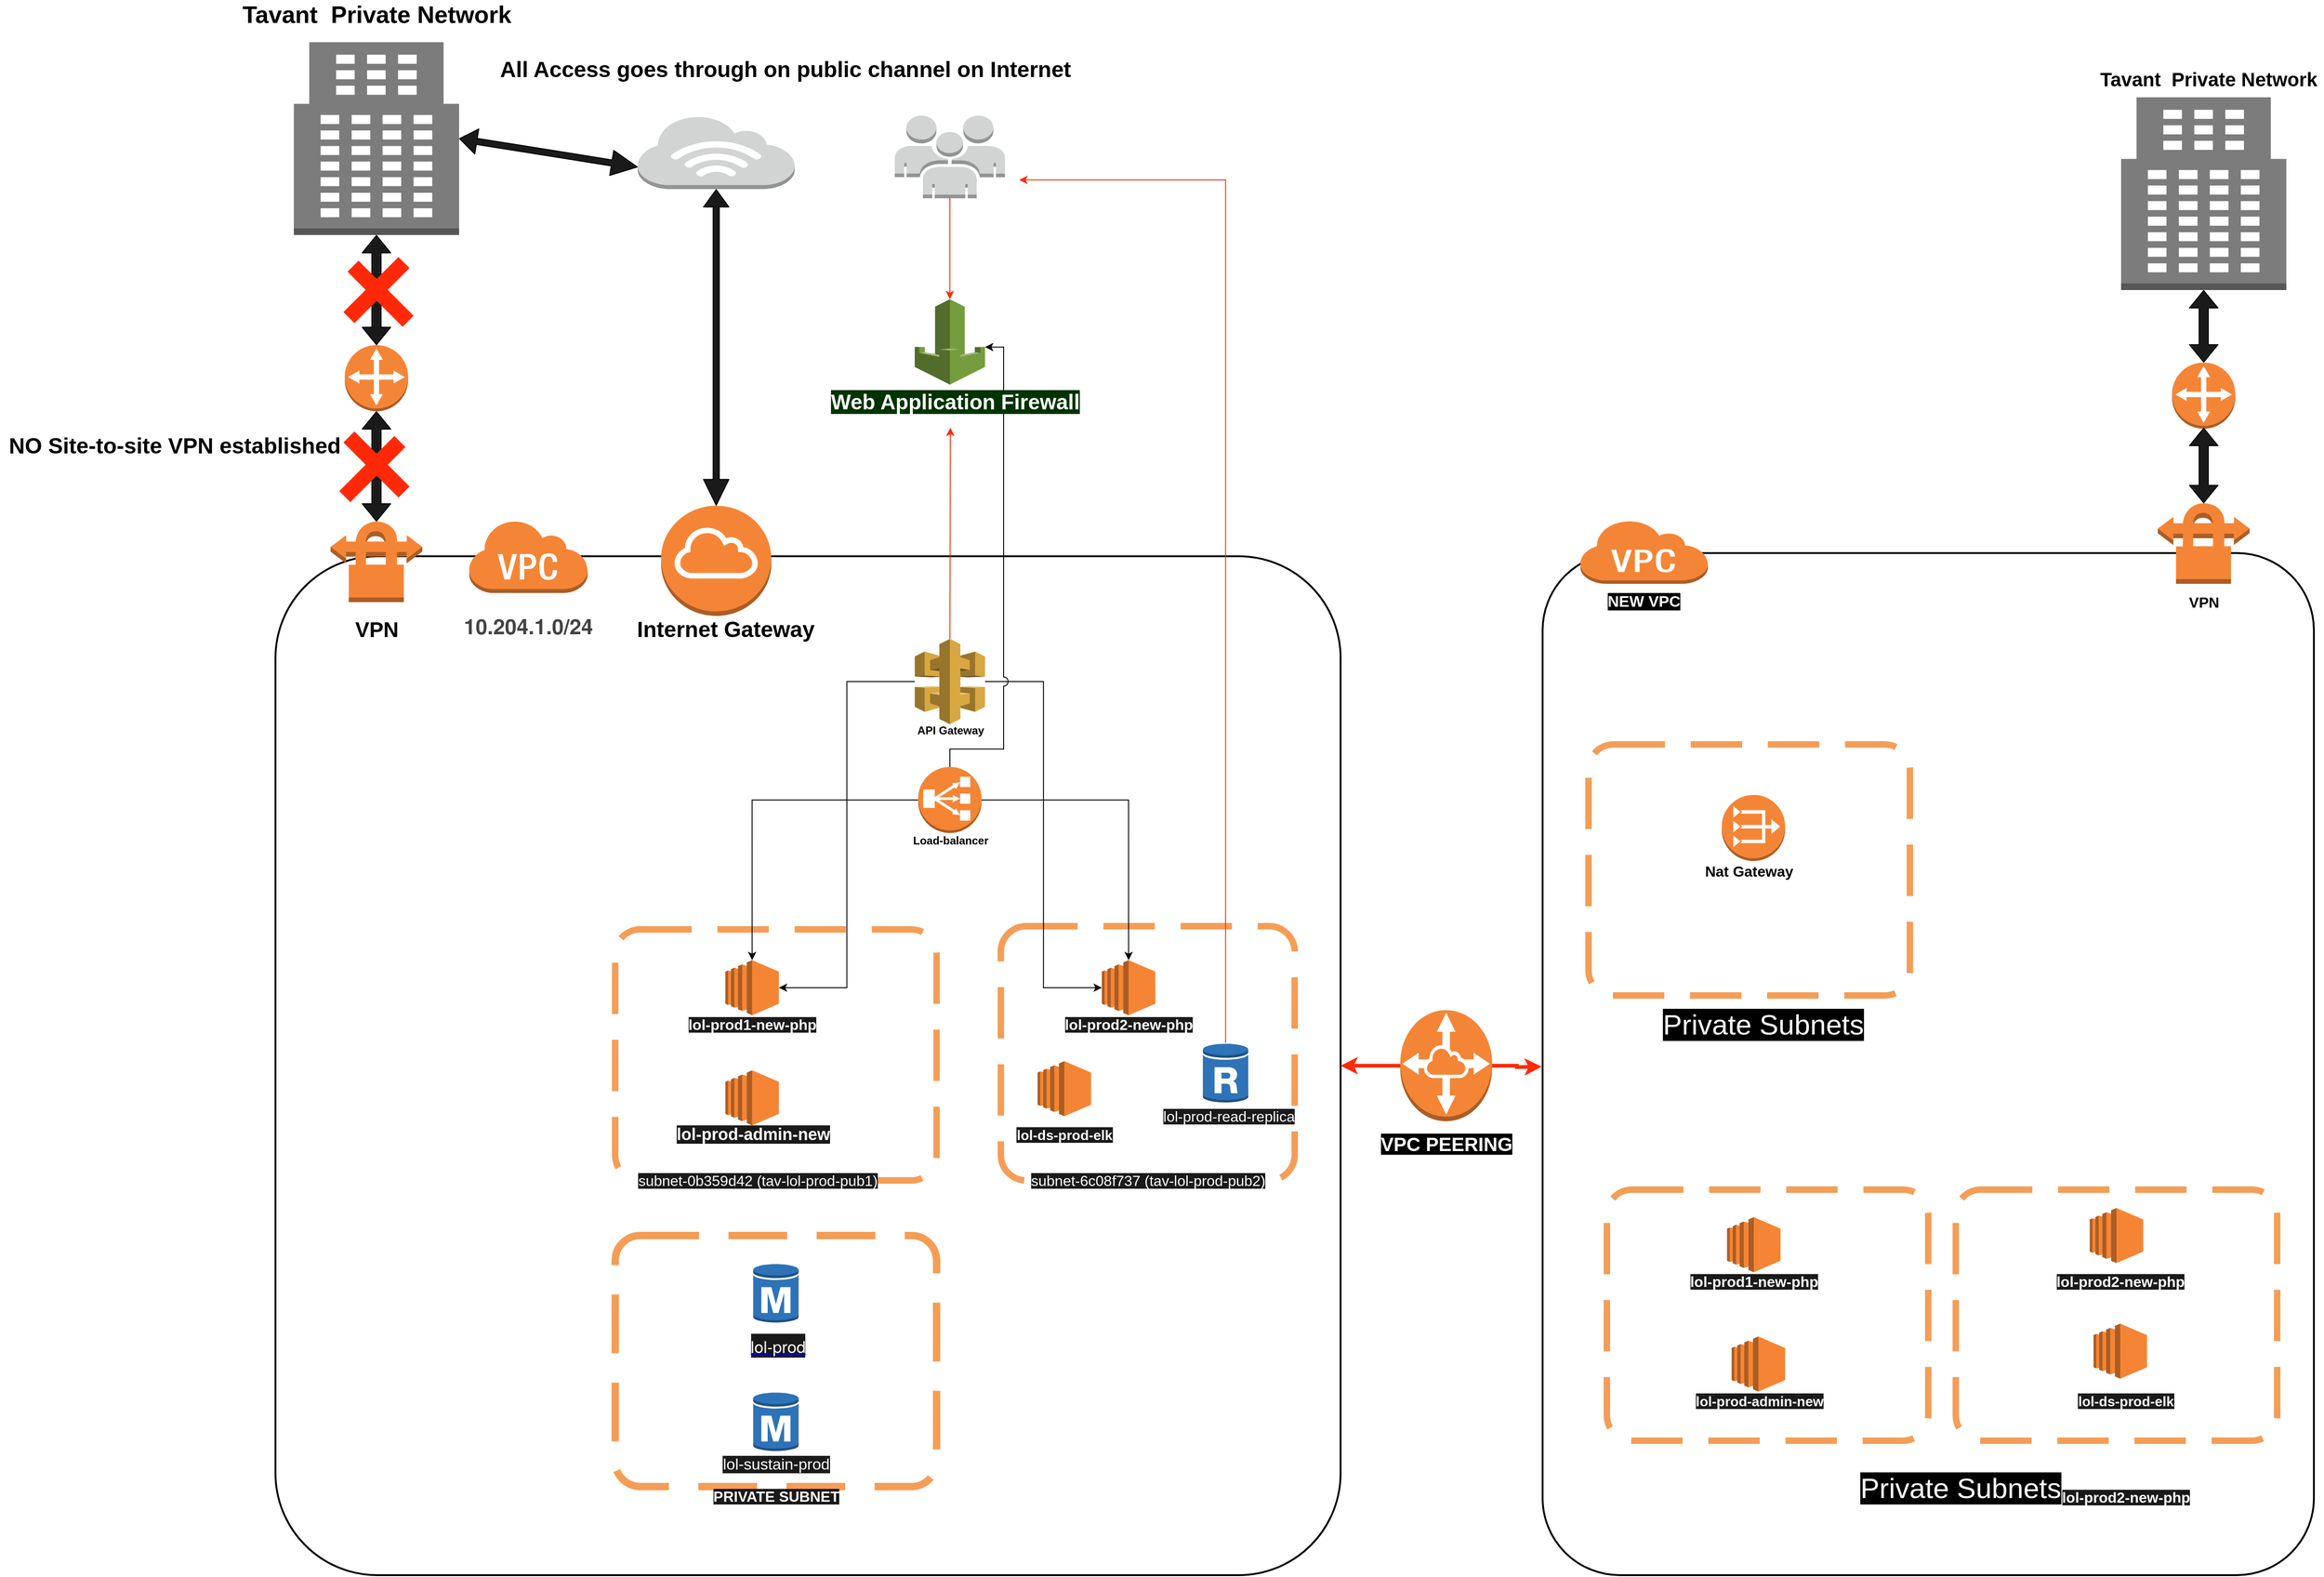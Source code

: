 <mxfile version="12.5.5" type="github">
  <diagram id="VizhE4WXQ0yg8m409w3I" name="Page-1">
    <mxGraphModel dx="3694" dy="2756" grid="1" gridSize="10" guides="1" tooltips="1" connect="1" arrows="1" fold="1" page="1" pageScale="1" pageWidth="850" pageHeight="1100" math="0" shadow="0">
      <root>
        <mxCell id="0"/>
        <mxCell id="1" parent="0"/>
        <mxCell id="-mTtcIy8Ia6xsH1GECDK-1" value="" style="rounded=1;arcSize=10;fillColor=none;gradientColor=none;strokeWidth=2;" parent="1" vertex="1">
          <mxGeometry x="-330" y="-240" width="1160" height="1110" as="geometry"/>
        </mxCell>
        <mxCell id="-mTtcIy8Ia6xsH1GECDK-21" value="" style="rounded=1;arcSize=10;dashed=1;strokeColor=#F59D56;fillColor=none;gradientColor=none;dashPattern=8 4;strokeWidth=8;" parent="1" vertex="1">
          <mxGeometry x="40" y="500" width="350" height="273.5" as="geometry"/>
        </mxCell>
        <mxCell id="-mTtcIy8Ia6xsH1GECDK-2" value="" style="rounded=1;arcSize=10;dashed=1;strokeColor=#F59D56;fillColor=none;gradientColor=none;dashPattern=8 4;strokeWidth=7;" parent="1" vertex="1">
          <mxGeometry x="40" y="166.5" width="350" height="273.5" as="geometry"/>
        </mxCell>
        <mxCell id="-mTtcIy8Ia6xsH1GECDK-3" value="" style="rounded=1;arcSize=10;dashed=1;strokeColor=#F59D56;fillColor=none;gradientColor=none;dashPattern=8 4;strokeWidth=7;" parent="1" vertex="1">
          <mxGeometry x="460" y="163" width="320" height="277" as="geometry"/>
        </mxCell>
        <mxCell id="-mTtcIy8Ia6xsH1GECDK-6" value="" style="outlineConnect=0;dashed=0;verticalLabelPosition=bottom;verticalAlign=top;align=center;html=1;shape=mxgraph.aws3.rds_db_instance;fillColor=#2E73B8;gradientColor=none;" parent="1" vertex="1">
          <mxGeometry x="190.25" y="530" width="49.5" height="66" as="geometry"/>
        </mxCell>
        <mxCell id="-mTtcIy8Ia6xsH1GECDK-11" value="&lt;font style=&quot;font-size: 16px ; background-color: rgb(26 , 26 , 26)&quot; color=&quot;#ffffff&quot;&gt;subnet-0b359d42 (tav-lol-prod-pub1)&lt;/font&gt;" style="text;html=1;align=center;verticalAlign=middle;resizable=0;points=[];autosize=1;" parent="1" vertex="1">
          <mxGeometry x="55" y="430" width="280" height="20" as="geometry"/>
        </mxCell>
        <mxCell id="-mTtcIy8Ia6xsH1GECDK-12" value="&lt;font style=&quot;font-size: 16px ; background-color: rgb(26 , 26 , 26)&quot; color=&quot;#ffffff&quot;&gt;subnet-6c08f737 (tav-lol-prod-pub2)&lt;/font&gt;" style="text;html=1;align=center;verticalAlign=middle;resizable=0;points=[];autosize=1;" parent="1" vertex="1">
          <mxGeometry x="485" y="430" width="270" height="20" as="geometry"/>
        </mxCell>
        <mxCell id="-mTtcIy8Ia6xsH1GECDK-13" value="" style="outlineConnect=0;dashed=0;verticalLabelPosition=bottom;verticalAlign=top;align=center;html=1;shape=mxgraph.aws3.ec2;fillColor=#F58534;gradientColor=none;" parent="1" vertex="1">
          <mxGeometry x="160" y="320" width="58.25" height="60" as="geometry"/>
        </mxCell>
        <mxCell id="-mTtcIy8Ia6xsH1GECDK-14" value="" style="outlineConnect=0;dashed=0;verticalLabelPosition=bottom;verticalAlign=top;align=center;html=1;shape=mxgraph.aws3.ec2;fillColor=#F58534;gradientColor=none;" parent="1" vertex="1">
          <mxGeometry x="160" y="200" width="58.25" height="60" as="geometry"/>
        </mxCell>
        <mxCell id="-mTtcIy8Ia6xsH1GECDK-15" value="" style="outlineConnect=0;dashed=0;verticalLabelPosition=bottom;verticalAlign=top;align=center;html=1;shape=mxgraph.aws3.ec2;fillColor=#F58534;gradientColor=none;" parent="1" vertex="1">
          <mxGeometry x="500" y="310" width="58.25" height="60" as="geometry"/>
        </mxCell>
        <mxCell id="-mTtcIy8Ia6xsH1GECDK-16" value="" style="outlineConnect=0;dashed=0;verticalLabelPosition=bottom;verticalAlign=top;align=center;html=1;shape=mxgraph.aws3.ec2;fillColor=#F58534;gradientColor=none;" parent="1" vertex="1">
          <mxGeometry x="570" y="200" width="58.25" height="60" as="geometry"/>
        </mxCell>
        <mxCell id="-mTtcIy8Ia6xsH1GECDK-17" value="&lt;b&gt;&lt;font style=&quot;font-size: 15px ; background-color: rgb(26 , 26 , 26)&quot; color=&quot;#ffffff&quot;&gt;lol-ds-prod-elk&lt;/font&gt;&lt;/b&gt;" style="text;html=1;align=center;verticalAlign=middle;resizable=0;points=[];autosize=1;" parent="1" vertex="1">
          <mxGeometry x="469.13" y="380" width="120" height="20" as="geometry"/>
        </mxCell>
        <mxCell id="-mTtcIy8Ia6xsH1GECDK-18" value="&lt;b&gt;&lt;font style=&quot;background-color: rgb(26 , 26 , 26) ; font-size: 18px&quot; color=&quot;#ffffff&quot;&gt;lol-prod-admin-new&lt;/font&gt;&lt;/b&gt;" style="text;html=1;align=center;verticalAlign=middle;resizable=0;points=[];autosize=1;" parent="1" vertex="1">
          <mxGeometry x="100" y="380" width="180" height="20" as="geometry"/>
        </mxCell>
        <mxCell id="-mTtcIy8Ia6xsH1GECDK-19" value="&lt;b&gt;&lt;font style=&quot;font-size: 16px ; background-color: rgb(26 , 26 , 26)&quot; color=&quot;#ffffff&quot;&gt;lol-prod1-new-php&lt;/font&gt;&lt;/b&gt;" style="text;html=1;align=center;verticalAlign=middle;resizable=0;points=[];autosize=1;" parent="1" vertex="1">
          <mxGeometry x="109.13" y="260" width="160" height="20" as="geometry"/>
        </mxCell>
        <mxCell id="-mTtcIy8Ia6xsH1GECDK-20" value="&lt;b&gt;&lt;font style=&quot;font-size: 16px ; background-color: rgb(26 , 26 , 26)&quot; color=&quot;#ffffff&quot;&gt;lol-prod2-new-php&lt;/font&gt;&lt;/b&gt;" style="text;html=1;align=center;verticalAlign=middle;resizable=0;points=[];autosize=1;" parent="1" vertex="1">
          <mxGeometry x="519.12" y="260" width="160" height="20" as="geometry"/>
        </mxCell>
        <mxCell id="-mTtcIy8Ia6xsH1GECDK-22" value="" style="outlineConnect=0;dashed=0;verticalLabelPosition=bottom;verticalAlign=top;align=center;html=1;shape=mxgraph.aws3.rds_db_instance;fillColor=#2E73B8;gradientColor=none;" parent="1" vertex="1">
          <mxGeometry x="190.25" y="670" width="49.5" height="66" as="geometry"/>
        </mxCell>
        <mxCell id="-mTtcIy8Ia6xsH1GECDK-81" style="edgeStyle=orthogonalEdgeStyle;rounded=0;jumpStyle=arc;jumpSize=10;orthogonalLoop=1;jettySize=auto;html=1;strokeColor=#FF2908;strokeWidth=1;fillColor=#1A1A1A;" parent="1" source="-mTtcIy8Ia6xsH1GECDK-23" edge="1">
          <mxGeometry relative="1" as="geometry">
            <mxPoint x="480" y="-650" as="targetPoint"/>
            <Array as="points">
              <mxPoint x="705" y="-650"/>
              <mxPoint x="480" y="-650"/>
            </Array>
          </mxGeometry>
        </mxCell>
        <mxCell id="-mTtcIy8Ia6xsH1GECDK-23" value="" style="outlineConnect=0;dashed=0;verticalLabelPosition=bottom;verticalAlign=top;align=center;html=1;shape=mxgraph.aws3.rds_db_instance_read_replica;fillColor=#2E73B8;gradientColor=none;" parent="1" vertex="1">
          <mxGeometry x="680" y="290" width="49.5" height="66" as="geometry"/>
        </mxCell>
        <mxCell id="-mTtcIy8Ia6xsH1GECDK-30" style="edgeStyle=orthogonalEdgeStyle;rounded=0;orthogonalLoop=1;jettySize=auto;html=1;entryX=1;entryY=0.5;entryDx=0;entryDy=0;entryPerimeter=0;" parent="1" source="-mTtcIy8Ia6xsH1GECDK-24" target="-mTtcIy8Ia6xsH1GECDK-14" edge="1">
          <mxGeometry relative="1" as="geometry"/>
        </mxCell>
        <mxCell id="-mTtcIy8Ia6xsH1GECDK-31" style="edgeStyle=orthogonalEdgeStyle;rounded=0;orthogonalLoop=1;jettySize=auto;html=1;entryX=0;entryY=0.5;entryDx=0;entryDy=0;entryPerimeter=0;jumpStyle=arc;jumpSize=10;" parent="1" source="-mTtcIy8Ia6xsH1GECDK-24" target="-mTtcIy8Ia6xsH1GECDK-16" edge="1">
          <mxGeometry relative="1" as="geometry"/>
        </mxCell>
        <mxCell id="-mTtcIy8Ia6xsH1GECDK-104" style="edgeStyle=orthogonalEdgeStyle;rounded=0;jumpStyle=arc;jumpSize=10;orthogonalLoop=1;jettySize=auto;html=1;strokeColor=#FF2908;strokeWidth=1;fillColor=#1A1A1A;" parent="1" source="-mTtcIy8Ia6xsH1GECDK-24" edge="1">
          <mxGeometry relative="1" as="geometry">
            <mxPoint x="405" y="-380" as="targetPoint"/>
          </mxGeometry>
        </mxCell>
        <mxCell id="-mTtcIy8Ia6xsH1GECDK-24" value="" style="outlineConnect=0;dashed=0;verticalLabelPosition=bottom;verticalAlign=top;align=center;html=1;shape=mxgraph.aws3.api_gateway;fillColor=#D9A741;gradientColor=none;" parent="1" vertex="1">
          <mxGeometry x="366.25" y="-150" width="76.5" height="93" as="geometry"/>
        </mxCell>
        <mxCell id="-mTtcIy8Ia6xsH1GECDK-28" style="edgeStyle=orthogonalEdgeStyle;rounded=0;orthogonalLoop=1;jettySize=auto;html=1;entryX=0.5;entryY=0;entryDx=0;entryDy=0;entryPerimeter=0;" parent="1" source="-mTtcIy8Ia6xsH1GECDK-26" target="-mTtcIy8Ia6xsH1GECDK-16" edge="1">
          <mxGeometry relative="1" as="geometry"/>
        </mxCell>
        <mxCell id="-mTtcIy8Ia6xsH1GECDK-29" style="edgeStyle=orthogonalEdgeStyle;rounded=0;orthogonalLoop=1;jettySize=auto;html=1;entryX=0.5;entryY=0;entryDx=0;entryDy=0;entryPerimeter=0;" parent="1" source="-mTtcIy8Ia6xsH1GECDK-26" target="-mTtcIy8Ia6xsH1GECDK-14" edge="1">
          <mxGeometry relative="1" as="geometry"/>
        </mxCell>
        <mxCell id="-mTtcIy8Ia6xsH1GECDK-33" style="edgeStyle=orthogonalEdgeStyle;rounded=0;jumpStyle=arc;jumpSize=10;orthogonalLoop=1;jettySize=auto;html=1;entryX=1;entryY=0.56;entryDx=0;entryDy=0;entryPerimeter=0;" parent="1" source="-mTtcIy8Ia6xsH1GECDK-26" target="-mTtcIy8Ia6xsH1GECDK-102" edge="1">
          <mxGeometry relative="1" as="geometry">
            <mxPoint x="470" y="-380" as="targetPoint"/>
            <Array as="points">
              <mxPoint x="405" y="-30"/>
              <mxPoint x="463" y="-30"/>
              <mxPoint x="463" y="-468"/>
            </Array>
          </mxGeometry>
        </mxCell>
        <mxCell id="-mTtcIy8Ia6xsH1GECDK-26" value="" style="outlineConnect=0;dashed=0;verticalLabelPosition=bottom;verticalAlign=top;align=center;html=1;shape=mxgraph.aws3.classic_load_balancer;fillColor=#F58534;gradientColor=none;" parent="1" vertex="1">
          <mxGeometry x="370" y="-10.5" width="69" height="72" as="geometry"/>
        </mxCell>
        <mxCell id="-mTtcIy8Ia6xsH1GECDK-105" style="edgeStyle=orthogonalEdgeStyle;rounded=0;jumpStyle=arc;jumpSize=10;orthogonalLoop=1;jettySize=auto;html=1;entryX=0.5;entryY=0;entryDx=0;entryDy=0;entryPerimeter=0;strokeColor=#FF2908;strokeWidth=1;fillColor=#1A1A1A;" parent="1" source="-mTtcIy8Ia6xsH1GECDK-36" target="-mTtcIy8Ia6xsH1GECDK-102" edge="1">
          <mxGeometry relative="1" as="geometry"/>
        </mxCell>
        <mxCell id="-mTtcIy8Ia6xsH1GECDK-36" value="" style="outlineConnect=0;dashed=0;verticalLabelPosition=bottom;verticalAlign=top;align=center;html=1;shape=mxgraph.aws3.users;fillColor=#D2D3D3;gradientColor=none;" parent="1" vertex="1">
          <mxGeometry x="344.5" y="-720" width="120" height="90" as="geometry"/>
        </mxCell>
        <mxCell id="-mTtcIy8Ia6xsH1GECDK-37" value="&lt;b&gt;API Gateway&lt;/b&gt;" style="text;html=1;align=center;verticalAlign=middle;resizable=0;points=[];autosize=1;" parent="1" vertex="1">
          <mxGeometry x="359.5" y="-60" width="90" height="20" as="geometry"/>
        </mxCell>
        <mxCell id="-mTtcIy8Ia6xsH1GECDK-38" value="&lt;b&gt;Load-balancer&lt;/b&gt;" style="text;html=1;align=center;verticalAlign=middle;resizable=0;points=[];autosize=1;" parent="1" vertex="1">
          <mxGeometry x="354.5" y="60" width="100" height="20" as="geometry"/>
        </mxCell>
        <mxCell id="-mTtcIy8Ia6xsH1GECDK-41" value="" style="outlineConnect=0;dashed=0;verticalLabelPosition=bottom;verticalAlign=top;align=center;html=1;shape=mxgraph.aws3.office_building;fillColor=#7D7C7C;gradientColor=none;" parent="1" vertex="1">
          <mxGeometry x="-310" y="-800" width="180" height="210" as="geometry"/>
        </mxCell>
        <mxCell id="-mTtcIy8Ia6xsH1GECDK-42" value="&lt;font size=&quot;1&quot;&gt;&lt;b style=&quot;font-size: 26px&quot;&gt;Tavant&amp;nbsp; Private Network&lt;/b&gt;&lt;/font&gt;" style="text;html=1;align=center;verticalAlign=middle;resizable=0;points=[];autosize=1;" parent="1" vertex="1">
          <mxGeometry x="-375" y="-845" width="310" height="30" as="geometry"/>
        </mxCell>
        <mxCell id="-mTtcIy8Ia6xsH1GECDK-43" value="" style="outlineConnect=0;dashed=0;verticalLabelPosition=bottom;verticalAlign=top;align=center;html=1;shape=mxgraph.aws3.vpn_connection;fillColor=#F58536;gradientColor=none;" parent="1" vertex="1">
          <mxGeometry x="-270" y="-280" width="100" height="90" as="geometry"/>
        </mxCell>
        <mxCell id="-mTtcIy8Ia6xsH1GECDK-44" value="" style="shape=flexArrow;endArrow=classic;startArrow=classic;html=1;entryX=0.5;entryY=0.025;entryDx=0;entryDy=0;entryPerimeter=0;fillColor=#1A1A1A;" parent="1" source="-mTtcIy8Ia6xsH1GECDK-56" target="-mTtcIy8Ia6xsH1GECDK-43" edge="1">
          <mxGeometry width="50" height="50" relative="1" as="geometry">
            <mxPoint x="-220" y="-440" as="sourcePoint"/>
            <mxPoint x="-330" y="-430" as="targetPoint"/>
          </mxGeometry>
        </mxCell>
        <mxCell id="-mTtcIy8Ia6xsH1GECDK-45" value="" style="endArrow=none;html=1;strokeColor=#FF2908;strokeWidth=17;" parent="1" edge="1">
          <mxGeometry width="50" height="50" relative="1" as="geometry">
            <mxPoint x="-254.5" y="-305" as="sourcePoint"/>
            <mxPoint x="-194.5" y="-365" as="targetPoint"/>
          </mxGeometry>
        </mxCell>
        <mxCell id="-mTtcIy8Ia6xsH1GECDK-46" value="" style="endArrow=none;html=1;strokeColor=#FF2908;strokeWidth=17;" parent="1" edge="1">
          <mxGeometry width="50" height="50" relative="1" as="geometry">
            <mxPoint x="-250" y="-370" as="sourcePoint"/>
            <mxPoint x="-190" y="-310" as="targetPoint"/>
          </mxGeometry>
        </mxCell>
        <mxCell id="-mTtcIy8Ia6xsH1GECDK-47" value="" style="outlineConnect=0;dashed=0;verticalLabelPosition=bottom;verticalAlign=top;align=center;html=1;shape=mxgraph.aws3.internet_gateway;fillColor=#F58536;gradientColor=none;" parent="1" vertex="1">
          <mxGeometry x="90" y="-295" width="120" height="120" as="geometry"/>
        </mxCell>
        <mxCell id="-mTtcIy8Ia6xsH1GECDK-48" value="" style="outlineConnect=0;dashed=0;verticalLabelPosition=bottom;verticalAlign=top;align=center;html=1;shape=mxgraph.aws3.internet_3;fillColor=#D2D3D3;gradientColor=none;" parent="1" vertex="1">
          <mxGeometry x="64.56" y="-720" width="170.87" height="80" as="geometry"/>
        </mxCell>
        <mxCell id="-mTtcIy8Ia6xsH1GECDK-49" value="" style="shape=flexArrow;endArrow=classic;startArrow=classic;html=1;entryX=0;entryY=0.7;entryDx=0;entryDy=0;entryPerimeter=0;fillColor=#1A1A1A;width=6.667;endSize=9.083;exitX=1;exitY=0.5;exitDx=0;exitDy=0;exitPerimeter=0;" parent="1" source="-mTtcIy8Ia6xsH1GECDK-41" target="-mTtcIy8Ia6xsH1GECDK-48" edge="1">
          <mxGeometry width="50" height="50" relative="1" as="geometry">
            <mxPoint x="-10" y="-631.33" as="sourcePoint"/>
            <mxPoint x="-10" y="-469.08" as="targetPoint"/>
          </mxGeometry>
        </mxCell>
        <mxCell id="-mTtcIy8Ia6xsH1GECDK-50" value="" style="shape=flexArrow;endArrow=classic;startArrow=classic;html=1;entryX=0.5;entryY=0;entryDx=0;entryDy=0;entryPerimeter=0;fillColor=#1A1A1A;width=6.667;endSize=9.083;exitX=0.5;exitY=1;exitDx=0;exitDy=0;exitPerimeter=0;" parent="1" source="-mTtcIy8Ia6xsH1GECDK-48" target="-mTtcIy8Ia6xsH1GECDK-47" edge="1">
          <mxGeometry width="50" height="50" relative="1" as="geometry">
            <mxPoint x="-100" y="-350" as="sourcePoint"/>
            <mxPoint x="150.75" y="-347.2" as="targetPoint"/>
          </mxGeometry>
        </mxCell>
        <mxCell id="-mTtcIy8Ia6xsH1GECDK-51" value="&lt;b&gt;&lt;font style=&quot;font-size: 24px&quot;&gt;NO Site-to-site VPN established&lt;/font&gt;&lt;/b&gt;" style="text;html=1;align=center;verticalAlign=middle;resizable=0;points=[];autosize=1;" parent="1" vertex="1">
          <mxGeometry x="-630" y="-370" width="380" height="20" as="geometry"/>
        </mxCell>
        <mxCell id="-mTtcIy8Ia6xsH1GECDK-52" value="&lt;b&gt;&lt;font style=&quot;font-size: 24px&quot;&gt;All Access goes through on public channel on Internet&lt;/font&gt;&lt;/b&gt;" style="text;html=1;align=center;verticalAlign=middle;resizable=0;points=[];autosize=1;" parent="1" vertex="1">
          <mxGeometry x="-95" y="-780" width="640" height="20" as="geometry"/>
        </mxCell>
        <mxCell id="-mTtcIy8Ia6xsH1GECDK-55" value="&lt;b&gt;&lt;font style=&quot;font-size: 24px&quot;&gt;Internet Gateway&lt;/font&gt;&lt;/b&gt;" style="text;html=1;align=center;verticalAlign=middle;resizable=0;points=[];autosize=1;" parent="1" vertex="1">
          <mxGeometry x="55" y="-170" width="210" height="20" as="geometry"/>
        </mxCell>
        <mxCell id="-mTtcIy8Ia6xsH1GECDK-56" value="" style="outlineConnect=0;dashed=0;verticalLabelPosition=bottom;verticalAlign=top;align=center;html=1;shape=mxgraph.aws3.customer_gateway;fillColor=#F58536;gradientColor=none;" parent="1" vertex="1">
          <mxGeometry x="-254.5" y="-470" width="69" height="72" as="geometry"/>
        </mxCell>
        <mxCell id="-mTtcIy8Ia6xsH1GECDK-57" value="&lt;b&gt;&lt;font style=&quot;font-size: 23px&quot;&gt;VPN&lt;/font&gt;&lt;/b&gt;" style="text;html=1;align=center;verticalAlign=middle;resizable=0;points=[];autosize=1;" parent="1" vertex="1">
          <mxGeometry x="-250" y="-170" width="60" height="20" as="geometry"/>
        </mxCell>
        <mxCell id="-mTtcIy8Ia6xsH1GECDK-58" value="" style="shape=flexArrow;endArrow=classic;startArrow=classic;html=1;entryX=0.5;entryY=0;entryDx=0;entryDy=0;entryPerimeter=0;fillColor=#1A1A1A;exitX=0.5;exitY=1;exitDx=0;exitDy=0;exitPerimeter=0;" parent="1" source="-mTtcIy8Ia6xsH1GECDK-41" target="-mTtcIy8Ia6xsH1GECDK-56" edge="1">
          <mxGeometry width="50" height="50" relative="1" as="geometry">
            <mxPoint x="-220.83" y="-762.25" as="sourcePoint"/>
            <mxPoint x="-220.83" y="-600" as="targetPoint"/>
          </mxGeometry>
        </mxCell>
        <mxCell id="-mTtcIy8Ia6xsH1GECDK-59" value="" style="endArrow=none;html=1;strokeColor=#FF2908;strokeWidth=17;" parent="1" edge="1">
          <mxGeometry width="50" height="50" relative="1" as="geometry">
            <mxPoint x="-250" y="-500" as="sourcePoint"/>
            <mxPoint x="-190" y="-560" as="targetPoint"/>
          </mxGeometry>
        </mxCell>
        <mxCell id="-mTtcIy8Ia6xsH1GECDK-60" value="" style="endArrow=none;html=1;strokeColor=#FF2908;strokeWidth=17;" parent="1" edge="1">
          <mxGeometry width="50" height="50" relative="1" as="geometry">
            <mxPoint x="-245.5" y="-556" as="sourcePoint"/>
            <mxPoint x="-185.5" y="-496" as="targetPoint"/>
          </mxGeometry>
        </mxCell>
        <mxCell id="-mTtcIy8Ia6xsH1GECDK-63" value="" style="dashed=0;html=1;shape=mxgraph.aws3.virtual_private_cloud;fillColor=#F58536;gradientColor=none;dashed=0;" parent="1" vertex="1">
          <mxGeometry x="-120" y="-280" width="130" height="80" as="geometry"/>
        </mxCell>
        <mxCell id="-mTtcIy8Ia6xsH1GECDK-65" value="&lt;a class=&quot;awsui-util-ml-m&quot; href=&quot;https://console.aws.amazon.com/rds/home?region=us-east-1#database:id=lol-prod;is-cluster=false&quot; style=&quot;border-radius: 2px ; padding: 0px ; cursor: pointer ; margin-left: 1.5rem ; font-family: &amp;#34;amazon ember&amp;#34; , &amp;#34;helvetica neue&amp;#34; , &amp;#34;roboto&amp;#34; , &amp;#34;arial&amp;#34; , sans-serif&quot;&gt;&lt;font color=&quot;#ffffff&quot; style=&quot;background-color: rgb(26 , 26 , 26) ; font-size: 18px&quot;&gt;lol-prod&lt;/font&gt;&lt;/a&gt;" style="text;html=1;align=center;verticalAlign=middle;resizable=0;points=[];autosize=1;" parent="1" vertex="1">
          <mxGeometry x="155" y="610" width="100" height="20" as="geometry"/>
        </mxCell>
        <mxCell id="-mTtcIy8Ia6xsH1GECDK-66" value="&lt;font color=&quot;#ffffff&quot; style=&quot;background-color: rgb(26 , 26 , 26) ; font-size: 17px&quot;&gt;lol-sustain-prod&lt;/font&gt;" style="text;html=1;align=center;verticalAlign=middle;resizable=0;points=[];autosize=1;" parent="1" vertex="1">
          <mxGeometry x="150" y="740" width="130" height="20" as="geometry"/>
        </mxCell>
        <mxCell id="-mTtcIy8Ia6xsH1GECDK-67" value="&lt;font style=&quot;background-color: rgb(26 , 26 , 26) ; font-size: 16px&quot; color=&quot;#ffffff&quot;&gt;lol-prod-read-replica&lt;/font&gt;" style="text;html=1;align=center;verticalAlign=middle;resizable=0;points=[];autosize=1;" parent="1" vertex="1">
          <mxGeometry x="628.25" y="360" width="160" height="20" as="geometry"/>
        </mxCell>
        <mxCell id="-mTtcIy8Ia6xsH1GECDK-68" value="" style="rounded=1;arcSize=10;dashed=0;fillColor=none;gradientColor=none;strokeWidth=2;" parent="1" vertex="1">
          <mxGeometry x="1050" y="-243.5" width="840" height="1113.5" as="geometry"/>
        </mxCell>
        <mxCell id="-mTtcIy8Ia6xsH1GECDK-69" value="" style="dashed=0;html=1;shape=mxgraph.aws3.virtual_private_cloud;fillColor=#F58536;gradientColor=none;dashed=0;" parent="1" vertex="1">
          <mxGeometry x="1090" y="-280" width="140" height="70" as="geometry"/>
        </mxCell>
        <mxCell id="-mTtcIy8Ia6xsH1GECDK-72" style="edgeStyle=orthogonalEdgeStyle;rounded=0;jumpStyle=arc;jumpSize=10;orthogonalLoop=1;jettySize=auto;html=1;strokeColor=#FF2908;strokeWidth=4;fillColor=#1A1A1A;" parent="1" source="-mTtcIy8Ia6xsH1GECDK-70" target="-mTtcIy8Ia6xsH1GECDK-1" edge="1">
          <mxGeometry relative="1" as="geometry"/>
        </mxCell>
        <mxCell id="-mTtcIy8Ia6xsH1GECDK-74" value="" style="edgeStyle=orthogonalEdgeStyle;rounded=0;jumpStyle=arc;jumpSize=10;orthogonalLoop=1;jettySize=auto;html=1;strokeColor=#FF2908;strokeWidth=4;fillColor=#1A1A1A;" parent="1" source="-mTtcIy8Ia6xsH1GECDK-70" edge="1">
          <mxGeometry relative="1" as="geometry">
            <mxPoint x="1049" y="316" as="targetPoint"/>
          </mxGeometry>
        </mxCell>
        <mxCell id="-mTtcIy8Ia6xsH1GECDK-70" value="" style="outlineConnect=0;dashed=0;verticalLabelPosition=bottom;verticalAlign=top;align=center;html=1;shape=mxgraph.aws3.vpc_peering;fillColor=#F58536;gradientColor=none;" parent="1" vertex="1">
          <mxGeometry x="895" y="254.5" width="100" height="121" as="geometry"/>
        </mxCell>
        <mxCell id="-mTtcIy8Ia6xsH1GECDK-76" value="&lt;b&gt;&lt;font style=&quot;font-size: 21px ; background-color: rgb(0 , 0 , 0)&quot; color=&quot;#ffffff&quot;&gt;VPC PEERING&lt;/font&gt;&lt;/b&gt;" style="text;html=1;align=center;verticalAlign=middle;resizable=0;points=[];autosize=1;" parent="1" vertex="1">
          <mxGeometry x="865" y="390" width="160" height="20" as="geometry"/>
        </mxCell>
        <mxCell id="-mTtcIy8Ia6xsH1GECDK-78" value="" style="rounded=1;arcSize=10;dashed=1;strokeColor=#F59D56;fillColor=none;gradientColor=none;dashPattern=8 4;strokeWidth=7;" parent="1" vertex="1">
          <mxGeometry x="1120" y="450" width="350" height="273.5" as="geometry"/>
        </mxCell>
        <mxCell id="-mTtcIy8Ia6xsH1GECDK-79" value="" style="rounded=1;arcSize=10;dashed=1;strokeColor=#F59D56;fillColor=none;gradientColor=none;dashPattern=8 4;strokeWidth=7;" parent="1" vertex="1">
          <mxGeometry x="1500" y="450" width="350" height="273.5" as="geometry"/>
        </mxCell>
        <mxCell id="-mTtcIy8Ia6xsH1GECDK-80" value="&lt;b&gt;&lt;font style=&quot;font-size: 16px ; background-color: rgb(26 , 26 , 26)&quot; color=&quot;#ffffff&quot;&gt;PRIVATE SUBNET&lt;/font&gt;&lt;/b&gt;" style="text;html=1;align=center;verticalAlign=middle;resizable=0;points=[];autosize=1;" parent="1" vertex="1">
          <mxGeometry x="140" y="773.5" width="150" height="20" as="geometry"/>
        </mxCell>
        <mxCell id="-mTtcIy8Ia6xsH1GECDK-82" value="" style="outlineConnect=0;dashed=0;verticalLabelPosition=bottom;verticalAlign=top;align=center;html=1;shape=mxgraph.aws3.ec2;fillColor=#F58534;gradientColor=none;" parent="1" vertex="1">
          <mxGeometry x="1645.87" y="470" width="58.25" height="60" as="geometry"/>
        </mxCell>
        <mxCell id="-mTtcIy8Ia6xsH1GECDK-83" value="&lt;b&gt;&lt;font style=&quot;font-size: 16px ; background-color: rgb(26 , 26 , 26)&quot; color=&quot;#ffffff&quot;&gt;lol-prod2-new-php&lt;/font&gt;&lt;/b&gt;" style="text;html=1;align=center;verticalAlign=middle;resizable=0;points=[];autosize=1;" parent="1" vertex="1">
          <mxGeometry x="1599.13" y="540" width="160" height="20" as="geometry"/>
        </mxCell>
        <mxCell id="o3suvH9rmZ5uIlNekx2H-9" value="&lt;b&gt;&lt;font style=&quot;font-size: 16px ; background-color: rgb(26 , 26 , 26)&quot; color=&quot;#ffffff&quot;&gt;lol-prod2-new-php&lt;/font&gt;&lt;/b&gt;" style="text;html=1;align=center;verticalAlign=middle;resizable=0;points=[];autosize=1;" vertex="1" parent="1">
          <mxGeometry x="1605" y="775" width="160" height="20" as="geometry"/>
        </mxCell>
        <mxCell id="-mTtcIy8Ia6xsH1GECDK-85" value="" style="outlineConnect=0;dashed=0;verticalLabelPosition=bottom;verticalAlign=top;align=center;html=1;shape=mxgraph.aws3.ec2;fillColor=#F58534;gradientColor=none;" parent="1" vertex="1">
          <mxGeometry x="1250.88" y="480" width="58.25" height="60" as="geometry"/>
        </mxCell>
        <mxCell id="-mTtcIy8Ia6xsH1GECDK-86" value="&lt;b&gt;&lt;font style=&quot;font-size: 16px ; background-color: rgb(26 , 26 , 26)&quot; color=&quot;#ffffff&quot;&gt;lol-prod1-new-php&lt;/font&gt;&lt;/b&gt;" style="text;html=1;align=center;verticalAlign=middle;resizable=0;points=[];autosize=1;" parent="1" vertex="1">
          <mxGeometry x="1200" y="540" width="160" height="20" as="geometry"/>
        </mxCell>
        <mxCell id="-mTtcIy8Ia6xsH1GECDK-89" value="" style="outlineConnect=0;dashed=0;verticalLabelPosition=bottom;verticalAlign=top;align=center;html=1;shape=mxgraph.aws3.ec2;fillColor=#F58534;gradientColor=none;" parent="1" vertex="1">
          <mxGeometry x="1255.88" y="610" width="58.25" height="60" as="geometry"/>
        </mxCell>
        <mxCell id="-mTtcIy8Ia6xsH1GECDK-90" value="&lt;b&gt;&lt;font style=&quot;font-size: 15px ; background-color: rgb(26 , 26 , 26)&quot; color=&quot;#ffffff&quot;&gt;lol-prod-admin-new&lt;/font&gt;&lt;/b&gt;" style="text;html=1;align=center;verticalAlign=middle;resizable=0;points=[];autosize=1;" parent="1" vertex="1">
          <mxGeometry x="1210.88" y="670" width="150" height="20" as="geometry"/>
        </mxCell>
        <mxCell id="-mTtcIy8Ia6xsH1GECDK-91" value="" style="outlineConnect=0;dashed=0;verticalLabelPosition=bottom;verticalAlign=top;align=center;html=1;shape=mxgraph.aws3.ec2;fillColor=#F58534;gradientColor=none;" parent="1" vertex="1">
          <mxGeometry x="1650" y="596" width="58.25" height="60" as="geometry"/>
        </mxCell>
        <mxCell id="-mTtcIy8Ia6xsH1GECDK-92" value="&lt;b&gt;&lt;font style=&quot;font-size: 15px ; background-color: rgb(26 , 26 , 26)&quot; color=&quot;#ffffff&quot;&gt;lol-ds-prod-elk&lt;/font&gt;&lt;/b&gt;" style="text;html=1;align=center;verticalAlign=middle;resizable=0;points=[];autosize=1;" parent="1" vertex="1">
          <mxGeometry x="1625" y="670" width="120" height="20" as="geometry"/>
        </mxCell>
        <mxCell id="-mTtcIy8Ia6xsH1GECDK-95" value="" style="outlineConnect=0;dashed=0;verticalLabelPosition=bottom;verticalAlign=top;align=center;html=1;shape=mxgraph.aws3.office_building;fillColor=#7D7C7C;gradientColor=none;" parent="1" vertex="1">
          <mxGeometry x="1680" y="-740" width="180" height="210" as="geometry"/>
        </mxCell>
        <mxCell id="-mTtcIy8Ia6xsH1GECDK-96" value="" style="outlineConnect=0;dashed=0;verticalLabelPosition=bottom;verticalAlign=top;align=center;html=1;shape=mxgraph.aws3.vpn_connection;fillColor=#F58536;gradientColor=none;" parent="1" vertex="1">
          <mxGeometry x="1720" y="-300" width="100" height="90" as="geometry"/>
        </mxCell>
        <mxCell id="-mTtcIy8Ia6xsH1GECDK-97" value="" style="outlineConnect=0;dashed=0;verticalLabelPosition=bottom;verticalAlign=top;align=center;html=1;shape=mxgraph.aws3.customer_gateway;fillColor=#F58536;gradientColor=none;" parent="1" vertex="1">
          <mxGeometry x="1735.5" y="-451" width="69" height="72" as="geometry"/>
        </mxCell>
        <mxCell id="-mTtcIy8Ia6xsH1GECDK-98" value="" style="shape=flexArrow;endArrow=classic;startArrow=classic;html=1;entryX=0.5;entryY=0;entryDx=0;entryDy=0;entryPerimeter=0;fillColor=#1A1A1A;" parent="1" target="-mTtcIy8Ia6xsH1GECDK-97" edge="1">
          <mxGeometry width="50" height="50" relative="1" as="geometry">
            <mxPoint x="1770" y="-530" as="sourcePoint"/>
            <mxPoint x="1766.67" y="-550" as="targetPoint"/>
          </mxGeometry>
        </mxCell>
        <mxCell id="-mTtcIy8Ia6xsH1GECDK-99" value="" style="shape=flexArrow;endArrow=classic;startArrow=classic;html=1;fillColor=#1A1A1A;entryX=0.5;entryY=0.025;entryDx=0;entryDy=0;entryPerimeter=0;" parent="1" target="-mTtcIy8Ia6xsH1GECDK-96" edge="1">
          <mxGeometry width="50" height="50" relative="1" as="geometry">
            <mxPoint x="1770" y="-380" as="sourcePoint"/>
            <mxPoint x="1770" y="-310" as="targetPoint"/>
          </mxGeometry>
        </mxCell>
        <mxCell id="-mTtcIy8Ia6xsH1GECDK-102" value="" style="outlineConnect=0;dashed=0;verticalLabelPosition=bottom;verticalAlign=top;align=center;html=1;shape=mxgraph.aws3.waf;fillColor=#759C3E;gradientColor=none;" parent="1" vertex="1">
          <mxGeometry x="366.25" y="-520.0" width="76.5" height="93" as="geometry"/>
        </mxCell>
        <mxCell id="-mTtcIy8Ia6xsH1GECDK-106" value="&lt;h2&gt;&lt;font color=&quot;#ffffff&quot; style=&quot;background-color: rgb(0 , 51 , 0) ; font-size: 23px&quot;&gt;Web Application Firewall&lt;/font&gt;&lt;/h2&gt;" style="text;html=1;align=center;verticalAlign=middle;resizable=0;points=[];autosize=1;" parent="1" vertex="1">
          <mxGeometry x="265" y="-433" width="290" height="50" as="geometry"/>
        </mxCell>
        <mxCell id="-mTtcIy8Ia6xsH1GECDK-107" value="&lt;font size=&quot;1&quot;&gt;&lt;b style=&quot;font-size: 21px&quot;&gt;Tavant&amp;nbsp; Private Network&lt;/b&gt;&lt;/font&gt;" style="text;html=1;align=center;verticalAlign=middle;resizable=0;points=[];autosize=1;" parent="1" vertex="1">
          <mxGeometry x="1650" y="-770" width="250" height="20" as="geometry"/>
        </mxCell>
        <mxCell id="-mTtcIy8Ia6xsH1GECDK-108" value="&lt;font style=&quot;font-size: 17px ; background-color: rgb(0 , 0 , 0)&quot; color=&quot;#ffffff&quot;&gt;&lt;b&gt;NEW VPC&lt;/b&gt;&lt;/font&gt;" style="text;html=1;align=center;verticalAlign=middle;resizable=0;points=[];autosize=1;" parent="1" vertex="1">
          <mxGeometry x="1115" y="-200" width="90" height="20" as="geometry"/>
        </mxCell>
        <mxCell id="-mTtcIy8Ia6xsH1GECDK-109" value="&lt;b&gt;&lt;font style=&quot;font-size: 16px&quot;&gt;VPN&lt;/font&gt;&lt;/b&gt;" style="text;html=1;align=center;verticalAlign=middle;resizable=0;points=[];autosize=1;" parent="1" vertex="1">
          <mxGeometry x="1745" y="-200" width="50" height="20" as="geometry"/>
        </mxCell>
        <mxCell id="o3suvH9rmZ5uIlNekx2H-1" value="&lt;span style=&quot;color: rgb(68 , 68 , 68) ; font-family: &amp;#34;helvetica neue&amp;#34; , &amp;#34;roboto&amp;#34; , &amp;#34;arial&amp;#34; , sans-serif ; white-space: normal ; background-color: rgb(255 , 255 , 255)&quot;&gt;&lt;font style=&quot;font-size: 23px&quot;&gt;&lt;b&gt;10.204.1.0/24&lt;/b&gt;&lt;/font&gt;&lt;/span&gt;" style="text;html=1;align=center;verticalAlign=middle;resizable=0;points=[];autosize=1;" vertex="1" parent="1">
          <mxGeometry x="-135" y="-175" width="160" height="20" as="geometry"/>
        </mxCell>
        <mxCell id="o3suvH9rmZ5uIlNekx2H-2" value="&lt;font style=&quot;font-size: 31px ; background-color: rgb(0 , 0 , 0)&quot; color=&quot;#ffffff&quot;&gt;Private Subnets&lt;/font&gt;" style="text;html=1;align=center;verticalAlign=middle;resizable=0;points=[];autosize=1;" vertex="1" parent="1">
          <mxGeometry x="1390" y="760" width="230" height="30" as="geometry"/>
        </mxCell>
        <mxCell id="o3suvH9rmZ5uIlNekx2H-4" value="" style="outlineConnect=0;dashed=0;verticalLabelPosition=bottom;verticalAlign=top;align=center;html=1;shape=mxgraph.aws3.vpc_nat_gateway;fillColor=#F58536;gradientColor=none;strokeWidth=8;" vertex="1" parent="1">
          <mxGeometry x="1245.13" y="20" width="69" height="72" as="geometry"/>
        </mxCell>
        <mxCell id="o3suvH9rmZ5uIlNekx2H-5" value="Nat Gateway" style="rounded=1;arcSize=10;dashed=1;strokeColor=#F59D56;fillColor=none;gradientColor=none;dashPattern=8 4;strokeWidth=7;fontSize=16;fontStyle=1" vertex="1" parent="1">
          <mxGeometry x="1100" y="-35" width="350" height="273.5" as="geometry"/>
        </mxCell>
        <mxCell id="o3suvH9rmZ5uIlNekx2H-6" value="&lt;font style=&quot;font-size: 31px ; background-color: rgb(0 , 0 , 0)&quot; color=&quot;#ffffff&quot;&gt;Private Subnets&lt;/font&gt;" style="text;html=1;align=center;verticalAlign=middle;resizable=0;points=[];autosize=1;" vertex="1" parent="1">
          <mxGeometry x="1175" y="255" width="230" height="30" as="geometry"/>
        </mxCell>
      </root>
    </mxGraphModel>
  </diagram>
</mxfile>
